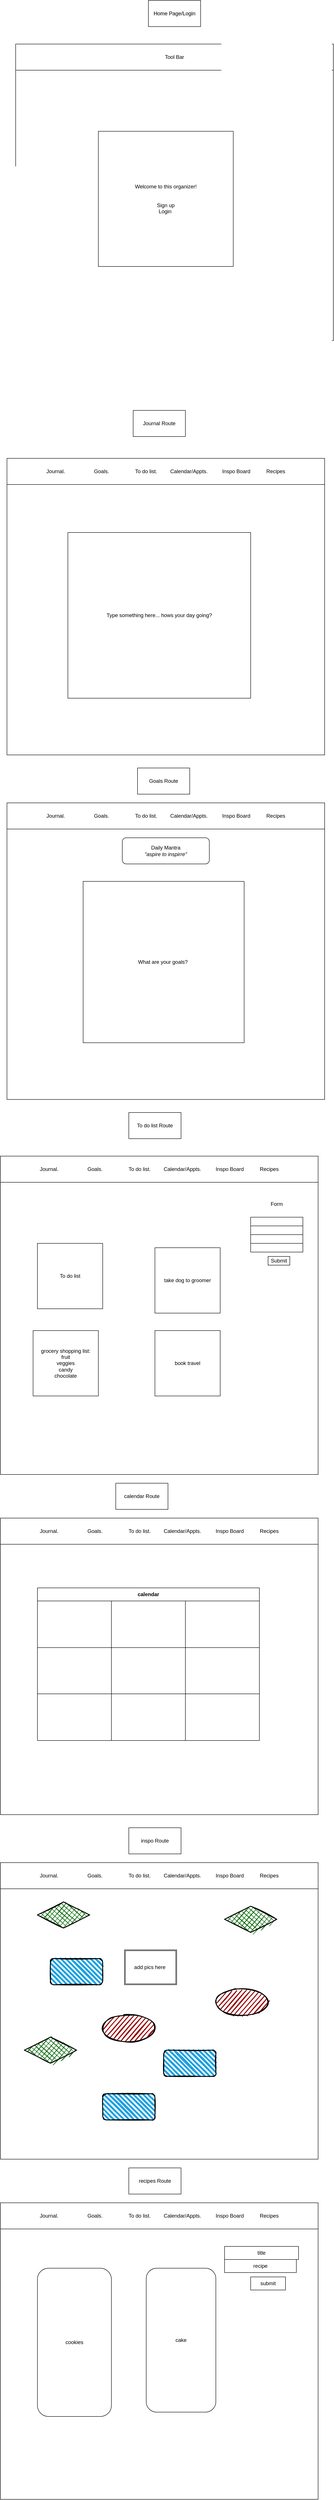 <mxfile version="14.2.6" type="github">
  <diagram id="9wYUw6wdjyKfq6m8-zAz" name="Page-1">
    <mxGraphModel dx="906" dy="591" grid="1" gridSize="10" guides="1" tooltips="1" connect="1" arrows="1" fold="1" page="1" pageScale="1" pageWidth="850" pageHeight="1100" math="0" shadow="0">
      <root>
        <mxCell id="0" />
        <mxCell id="1" parent="0" />
        <mxCell id="l7GfbTm6gPjSTvWGOvBp-3" value="" style="rounded=0;whiteSpace=wrap;html=1;" vertex="1" parent="1">
          <mxGeometry x="80" y="120" width="730" height="680" as="geometry" />
        </mxCell>
        <mxCell id="l7GfbTm6gPjSTvWGOvBp-5" value="Tool Bar" style="rounded=0;whiteSpace=wrap;html=1;" vertex="1" parent="1">
          <mxGeometry x="80" y="120" width="730" height="60" as="geometry" />
        </mxCell>
        <mxCell id="l7GfbTm6gPjSTvWGOvBp-6" value="Welcome to this organizer!&lt;br&gt;&lt;br&gt;&lt;br&gt;Sign up&lt;br&gt;Login&amp;nbsp;" style="whiteSpace=wrap;html=1;aspect=fixed;" vertex="1" parent="1">
          <mxGeometry x="270" y="320" width="310" height="310" as="geometry" />
        </mxCell>
        <mxCell id="l7GfbTm6gPjSTvWGOvBp-7" value="" style="rounded=0;whiteSpace=wrap;html=1;" vertex="1" parent="1">
          <mxGeometry x="60" y="1070" width="730" height="680" as="geometry" />
        </mxCell>
        <mxCell id="l7GfbTm6gPjSTvWGOvBp-8" value="Journal.&amp;nbsp; &amp;nbsp; &amp;nbsp; &amp;nbsp; &amp;nbsp; &amp;nbsp; &amp;nbsp; &amp;nbsp; &amp;nbsp; &amp;nbsp; Goals.&amp;nbsp; &amp;nbsp; &amp;nbsp; &amp;nbsp; &amp;nbsp; &amp;nbsp; &amp;nbsp; &amp;nbsp; &amp;nbsp; To do list.&amp;nbsp; &amp;nbsp; &amp;nbsp; &amp;nbsp; &amp;nbsp;Calendar/Appts.&amp;nbsp; &amp;nbsp; &amp;nbsp; &amp;nbsp; &amp;nbsp; Inspo Board&amp;nbsp; &amp;nbsp; &amp;nbsp; &amp;nbsp; &amp;nbsp; &amp;nbsp;Recipes" style="rounded=0;whiteSpace=wrap;html=1;" vertex="1" parent="1">
          <mxGeometry x="60" y="1070" width="730" height="60" as="geometry" />
        </mxCell>
        <mxCell id="l7GfbTm6gPjSTvWGOvBp-9" value="Type something here... hows your day going?" style="rounded=0;whiteSpace=wrap;html=1;" vertex="1" parent="1">
          <mxGeometry x="200" y="1240" width="420" height="380" as="geometry" />
        </mxCell>
        <mxCell id="l7GfbTm6gPjSTvWGOvBp-10" value="Journal Route" style="whiteSpace=wrap;html=1;" vertex="1" parent="1">
          <mxGeometry x="350" y="960" width="120" height="60" as="geometry" />
        </mxCell>
        <mxCell id="l7GfbTm6gPjSTvWGOvBp-12" value="" style="rounded=0;whiteSpace=wrap;html=1;" vertex="1" parent="1">
          <mxGeometry x="60" y="1860" width="730" height="680" as="geometry" />
        </mxCell>
        <mxCell id="l7GfbTm6gPjSTvWGOvBp-14" value="Journal.&amp;nbsp; &amp;nbsp; &amp;nbsp; &amp;nbsp; &amp;nbsp; &amp;nbsp; &amp;nbsp; &amp;nbsp; &amp;nbsp; &amp;nbsp; Goals.&amp;nbsp; &amp;nbsp; &amp;nbsp; &amp;nbsp; &amp;nbsp; &amp;nbsp; &amp;nbsp; &amp;nbsp; &amp;nbsp; To do list.&amp;nbsp; &amp;nbsp; &amp;nbsp; &amp;nbsp; &amp;nbsp;Calendar/Appts.&amp;nbsp; &amp;nbsp; &amp;nbsp; &amp;nbsp; &amp;nbsp; Inspo Board&amp;nbsp; &amp;nbsp; &amp;nbsp; &amp;nbsp; &amp;nbsp; &amp;nbsp;Recipes" style="rounded=0;whiteSpace=wrap;html=1;" vertex="1" parent="1">
          <mxGeometry x="60" y="1860" width="730" height="60" as="geometry" />
        </mxCell>
        <mxCell id="l7GfbTm6gPjSTvWGOvBp-15" value="Goals Route" style="whiteSpace=wrap;html=1;" vertex="1" parent="1">
          <mxGeometry x="360" y="1780" width="120" height="60" as="geometry" />
        </mxCell>
        <mxCell id="l7GfbTm6gPjSTvWGOvBp-16" value="What are your goals?&amp;nbsp;" style="whiteSpace=wrap;html=1;aspect=fixed;" vertex="1" parent="1">
          <mxGeometry x="235" y="2040" width="370" height="370" as="geometry" />
        </mxCell>
        <mxCell id="l7GfbTm6gPjSTvWGOvBp-17" value="Daily Mantra&lt;br&gt;&lt;i&gt;&quot;aspire to inspirre&quot;&lt;/i&gt;" style="rounded=1;whiteSpace=wrap;html=1;" vertex="1" parent="1">
          <mxGeometry x="325" y="1940" width="200" height="60" as="geometry" />
        </mxCell>
        <mxCell id="l7GfbTm6gPjSTvWGOvBp-18" value="" style="rounded=0;whiteSpace=wrap;html=1;" vertex="1" parent="1">
          <mxGeometry x="45" y="2720" width="730" height="680" as="geometry" />
        </mxCell>
        <mxCell id="l7GfbTm6gPjSTvWGOvBp-20" value="Journal.&amp;nbsp; &amp;nbsp; &amp;nbsp; &amp;nbsp; &amp;nbsp; &amp;nbsp; &amp;nbsp; &amp;nbsp; &amp;nbsp; &amp;nbsp; Goals.&amp;nbsp; &amp;nbsp; &amp;nbsp; &amp;nbsp; &amp;nbsp; &amp;nbsp; &amp;nbsp; &amp;nbsp; &amp;nbsp; To do list.&amp;nbsp; &amp;nbsp; &amp;nbsp; &amp;nbsp; &amp;nbsp;Calendar/Appts.&amp;nbsp; &amp;nbsp; &amp;nbsp; &amp;nbsp; &amp;nbsp; Inspo Board&amp;nbsp; &amp;nbsp; &amp;nbsp; &amp;nbsp; &amp;nbsp; &amp;nbsp;Recipes" style="rounded=0;whiteSpace=wrap;html=1;" vertex="1" parent="1">
          <mxGeometry x="45" y="2670" width="730" height="60" as="geometry" />
        </mxCell>
        <mxCell id="l7GfbTm6gPjSTvWGOvBp-21" value="" style="rounded=0;whiteSpace=wrap;html=1;" vertex="1" parent="1">
          <mxGeometry x="620" y="2810" width="120" height="20" as="geometry" />
        </mxCell>
        <mxCell id="l7GfbTm6gPjSTvWGOvBp-22" value="" style="rounded=0;whiteSpace=wrap;html=1;" vertex="1" parent="1">
          <mxGeometry x="620" y="2830" width="120" height="20" as="geometry" />
        </mxCell>
        <mxCell id="l7GfbTm6gPjSTvWGOvBp-23" value="" style="rounded=0;whiteSpace=wrap;html=1;" vertex="1" parent="1">
          <mxGeometry x="620" y="2850" width="120" height="20" as="geometry" />
        </mxCell>
        <mxCell id="l7GfbTm6gPjSTvWGOvBp-24" value="" style="rounded=0;whiteSpace=wrap;html=1;" vertex="1" parent="1">
          <mxGeometry x="620" y="2870" width="120" height="20" as="geometry" />
        </mxCell>
        <mxCell id="l7GfbTm6gPjSTvWGOvBp-25" value="Submit" style="rounded=0;whiteSpace=wrap;html=1;" vertex="1" parent="1">
          <mxGeometry x="660" y="2900" width="50" height="20" as="geometry" />
        </mxCell>
        <mxCell id="l7GfbTm6gPjSTvWGOvBp-26" value="Form" style="text;html=1;strokeColor=none;fillColor=none;align=center;verticalAlign=middle;whiteSpace=wrap;rounded=0;" vertex="1" parent="1">
          <mxGeometry x="660" y="2770" width="40" height="20" as="geometry" />
        </mxCell>
        <mxCell id="l7GfbTm6gPjSTvWGOvBp-29" value="" style="whiteSpace=wrap;html=1;aspect=fixed;" vertex="1" parent="1">
          <mxGeometry x="130" y="2870" width="150" height="150" as="geometry" />
        </mxCell>
        <mxCell id="l7GfbTm6gPjSTvWGOvBp-30" value="To do list" style="whiteSpace=wrap;html=1;aspect=fixed;" vertex="1" parent="1">
          <mxGeometry x="130" y="2870" width="150" height="150" as="geometry" />
        </mxCell>
        <mxCell id="l7GfbTm6gPjSTvWGOvBp-31" value="book travel" style="whiteSpace=wrap;html=1;aspect=fixed;" vertex="1" parent="1">
          <mxGeometry x="400" y="3070" width="150" height="150" as="geometry" />
        </mxCell>
        <mxCell id="l7GfbTm6gPjSTvWGOvBp-32" value="grocery shopping list:&lt;br&gt;fruit&lt;br&gt;veggies&lt;br&gt;candy&lt;br&gt;chocolate" style="whiteSpace=wrap;html=1;aspect=fixed;" vertex="1" parent="1">
          <mxGeometry x="120" y="3070" width="150" height="150" as="geometry" />
        </mxCell>
        <mxCell id="l7GfbTm6gPjSTvWGOvBp-33" value="take dog to groomer" style="whiteSpace=wrap;html=1;aspect=fixed;" vertex="1" parent="1">
          <mxGeometry x="400" y="2880" width="150" height="150" as="geometry" />
        </mxCell>
        <mxCell id="l7GfbTm6gPjSTvWGOvBp-34" value="To do list Route" style="whiteSpace=wrap;html=1;" vertex="1" parent="1">
          <mxGeometry x="340" y="2570" width="120" height="60" as="geometry" />
        </mxCell>
        <mxCell id="l7GfbTm6gPjSTvWGOvBp-35" value="&lt;meta charset=&quot;utf-8&quot;&gt;&lt;span style=&quot;color: rgb(0, 0, 0); font-family: helvetica; font-size: 12px; font-style: normal; font-weight: 400; letter-spacing: normal; text-align: center; text-indent: 0px; text-transform: none; word-spacing: 0px; background-color: rgb(248, 249, 250); display: inline; float: none;&quot;&gt;Home Page/Login&lt;/span&gt;" style="rounded=0;whiteSpace=wrap;html=1;" vertex="1" parent="1">
          <mxGeometry x="385" y="20" width="120" height="60" as="geometry" />
        </mxCell>
        <mxCell id="l7GfbTm6gPjSTvWGOvBp-36" value="" style="rounded=0;whiteSpace=wrap;html=1;" vertex="1" parent="1">
          <mxGeometry x="45" y="3500" width="730" height="680" as="geometry" />
        </mxCell>
        <mxCell id="l7GfbTm6gPjSTvWGOvBp-37" value="Journal.&amp;nbsp; &amp;nbsp; &amp;nbsp; &amp;nbsp; &amp;nbsp; &amp;nbsp; &amp;nbsp; &amp;nbsp; &amp;nbsp; &amp;nbsp; Goals.&amp;nbsp; &amp;nbsp; &amp;nbsp; &amp;nbsp; &amp;nbsp; &amp;nbsp; &amp;nbsp; &amp;nbsp; &amp;nbsp; To do list.&amp;nbsp; &amp;nbsp; &amp;nbsp; &amp;nbsp; &amp;nbsp;Calendar/Appts.&amp;nbsp; &amp;nbsp; &amp;nbsp; &amp;nbsp; &amp;nbsp; Inspo Board&amp;nbsp; &amp;nbsp; &amp;nbsp; &amp;nbsp; &amp;nbsp; &amp;nbsp;Recipes" style="rounded=0;whiteSpace=wrap;html=1;" vertex="1" parent="1">
          <mxGeometry x="45" y="3500" width="730" height="60" as="geometry" />
        </mxCell>
        <mxCell id="l7GfbTm6gPjSTvWGOvBp-38" value="calendar Route" style="whiteSpace=wrap;html=1;" vertex="1" parent="1">
          <mxGeometry x="310" y="3420" width="120" height="60" as="geometry" />
        </mxCell>
        <mxCell id="l7GfbTm6gPjSTvWGOvBp-39" value="calendar" style="shape=table;html=1;whiteSpace=wrap;startSize=30;container=1;collapsible=0;childLayout=tableLayout;fontStyle=1;align=center;" vertex="1" parent="1">
          <mxGeometry x="130" y="3660" width="510" height="350" as="geometry" />
        </mxCell>
        <mxCell id="l7GfbTm6gPjSTvWGOvBp-40" value="" style="shape=partialRectangle;html=1;whiteSpace=wrap;collapsible=0;dropTarget=0;pointerEvents=0;fillColor=none;top=0;left=0;bottom=0;right=0;points=[[0,0.5],[1,0.5]];portConstraint=eastwest;" vertex="1" parent="l7GfbTm6gPjSTvWGOvBp-39">
          <mxGeometry y="30" width="510" height="107" as="geometry" />
        </mxCell>
        <mxCell id="l7GfbTm6gPjSTvWGOvBp-41" value="" style="shape=partialRectangle;html=1;whiteSpace=wrap;connectable=0;fillColor=none;top=0;left=0;bottom=0;right=0;overflow=hidden;" vertex="1" parent="l7GfbTm6gPjSTvWGOvBp-40">
          <mxGeometry width="170" height="107" as="geometry" />
        </mxCell>
        <mxCell id="l7GfbTm6gPjSTvWGOvBp-42" value="" style="shape=partialRectangle;html=1;whiteSpace=wrap;connectable=0;fillColor=none;top=0;left=0;bottom=0;right=0;overflow=hidden;" vertex="1" parent="l7GfbTm6gPjSTvWGOvBp-40">
          <mxGeometry x="170" width="170" height="107" as="geometry" />
        </mxCell>
        <mxCell id="l7GfbTm6gPjSTvWGOvBp-43" value="" style="shape=partialRectangle;html=1;whiteSpace=wrap;connectable=0;fillColor=none;top=0;left=0;bottom=0;right=0;overflow=hidden;" vertex="1" parent="l7GfbTm6gPjSTvWGOvBp-40">
          <mxGeometry x="340" width="170" height="107" as="geometry" />
        </mxCell>
        <mxCell id="l7GfbTm6gPjSTvWGOvBp-44" value="" style="shape=partialRectangle;html=1;whiteSpace=wrap;collapsible=0;dropTarget=0;pointerEvents=0;fillColor=none;top=0;left=0;bottom=0;right=0;points=[[0,0.5],[1,0.5]];portConstraint=eastwest;" vertex="1" parent="l7GfbTm6gPjSTvWGOvBp-39">
          <mxGeometry y="137" width="510" height="106" as="geometry" />
        </mxCell>
        <mxCell id="l7GfbTm6gPjSTvWGOvBp-45" value="" style="shape=partialRectangle;html=1;whiteSpace=wrap;connectable=0;fillColor=none;top=0;left=0;bottom=0;right=0;overflow=hidden;" vertex="1" parent="l7GfbTm6gPjSTvWGOvBp-44">
          <mxGeometry width="170" height="106" as="geometry" />
        </mxCell>
        <mxCell id="l7GfbTm6gPjSTvWGOvBp-46" value="" style="shape=partialRectangle;html=1;whiteSpace=wrap;connectable=0;fillColor=none;top=0;left=0;bottom=0;right=0;overflow=hidden;" vertex="1" parent="l7GfbTm6gPjSTvWGOvBp-44">
          <mxGeometry x="170" width="170" height="106" as="geometry" />
        </mxCell>
        <mxCell id="l7GfbTm6gPjSTvWGOvBp-47" value="" style="shape=partialRectangle;html=1;whiteSpace=wrap;connectable=0;fillColor=none;top=0;left=0;bottom=0;right=0;overflow=hidden;" vertex="1" parent="l7GfbTm6gPjSTvWGOvBp-44">
          <mxGeometry x="340" width="170" height="106" as="geometry" />
        </mxCell>
        <mxCell id="l7GfbTm6gPjSTvWGOvBp-48" value="" style="shape=partialRectangle;html=1;whiteSpace=wrap;collapsible=0;dropTarget=0;pointerEvents=0;fillColor=none;top=0;left=0;bottom=0;right=0;points=[[0,0.5],[1,0.5]];portConstraint=eastwest;" vertex="1" parent="l7GfbTm6gPjSTvWGOvBp-39">
          <mxGeometry y="243" width="510" height="107" as="geometry" />
        </mxCell>
        <mxCell id="l7GfbTm6gPjSTvWGOvBp-49" value="" style="shape=partialRectangle;html=1;whiteSpace=wrap;connectable=0;fillColor=none;top=0;left=0;bottom=0;right=0;overflow=hidden;" vertex="1" parent="l7GfbTm6gPjSTvWGOvBp-48">
          <mxGeometry width="170" height="107" as="geometry" />
        </mxCell>
        <mxCell id="l7GfbTm6gPjSTvWGOvBp-50" value="" style="shape=partialRectangle;html=1;whiteSpace=wrap;connectable=0;fillColor=none;top=0;left=0;bottom=0;right=0;overflow=hidden;" vertex="1" parent="l7GfbTm6gPjSTvWGOvBp-48">
          <mxGeometry x="170" width="170" height="107" as="geometry" />
        </mxCell>
        <mxCell id="l7GfbTm6gPjSTvWGOvBp-51" value="" style="shape=partialRectangle;html=1;whiteSpace=wrap;connectable=0;fillColor=none;top=0;left=0;bottom=0;right=0;overflow=hidden;" vertex="1" parent="l7GfbTm6gPjSTvWGOvBp-48">
          <mxGeometry x="340" width="170" height="107" as="geometry" />
        </mxCell>
        <mxCell id="l7GfbTm6gPjSTvWGOvBp-52" value="" style="rounded=0;whiteSpace=wrap;html=1;" vertex="1" parent="1">
          <mxGeometry x="45" y="4290" width="730" height="680" as="geometry" />
        </mxCell>
        <mxCell id="l7GfbTm6gPjSTvWGOvBp-53" value="inspo Route" style="whiteSpace=wrap;html=1;" vertex="1" parent="1">
          <mxGeometry x="340" y="4210" width="120" height="60" as="geometry" />
        </mxCell>
        <mxCell id="l7GfbTm6gPjSTvWGOvBp-54" value="Journal.&amp;nbsp; &amp;nbsp; &amp;nbsp; &amp;nbsp; &amp;nbsp; &amp;nbsp; &amp;nbsp; &amp;nbsp; &amp;nbsp; &amp;nbsp; Goals.&amp;nbsp; &amp;nbsp; &amp;nbsp; &amp;nbsp; &amp;nbsp; &amp;nbsp; &amp;nbsp; &amp;nbsp; &amp;nbsp; To do list.&amp;nbsp; &amp;nbsp; &amp;nbsp; &amp;nbsp; &amp;nbsp;Calendar/Appts.&amp;nbsp; &amp;nbsp; &amp;nbsp; &amp;nbsp; &amp;nbsp; Inspo Board&amp;nbsp; &amp;nbsp; &amp;nbsp; &amp;nbsp; &amp;nbsp; &amp;nbsp;Recipes" style="rounded=0;whiteSpace=wrap;html=1;" vertex="1" parent="1">
          <mxGeometry x="45" y="4290" width="730" height="60" as="geometry" />
        </mxCell>
        <mxCell id="l7GfbTm6gPjSTvWGOvBp-55" value="add pics here&amp;nbsp;" style="shape=ext;double=1;rounded=0;whiteSpace=wrap;html=1;" vertex="1" parent="1">
          <mxGeometry x="330" y="4490" width="120" height="80" as="geometry" />
        </mxCell>
        <mxCell id="l7GfbTm6gPjSTvWGOvBp-56" value="" style="rounded=1;whiteSpace=wrap;html=1;strokeWidth=2;fillWeight=4;hachureGap=8;hachureAngle=45;fillColor=#1ba1e2;sketch=1;" vertex="1" parent="1">
          <mxGeometry x="420" y="4720" width="120" height="60" as="geometry" />
        </mxCell>
        <mxCell id="l7GfbTm6gPjSTvWGOvBp-57" value="" style="ellipse;whiteSpace=wrap;html=1;strokeWidth=2;fillWeight=2;hachureGap=8;fillColor=#990000;fillStyle=dots;sketch=1;" vertex="1" parent="1">
          <mxGeometry x="540" y="4580" width="120" height="60" as="geometry" />
        </mxCell>
        <mxCell id="l7GfbTm6gPjSTvWGOvBp-58" value="" style="rhombus;whiteSpace=wrap;html=1;strokeWidth=2;fillWeight=-1;hachureGap=8;fillStyle=cross-hatch;fillColor=#006600;sketch=1;" vertex="1" parent="1">
          <mxGeometry x="100" y="4690" width="120" height="60" as="geometry" />
        </mxCell>
        <mxCell id="l7GfbTm6gPjSTvWGOvBp-59" value="" style="rounded=1;whiteSpace=wrap;html=1;strokeWidth=2;fillWeight=4;hachureGap=8;hachureAngle=45;fillColor=#1ba1e2;sketch=1;" vertex="1" parent="1">
          <mxGeometry x="280" y="4820" width="120" height="60" as="geometry" />
        </mxCell>
        <mxCell id="l7GfbTm6gPjSTvWGOvBp-60" value="" style="rounded=1;whiteSpace=wrap;html=1;strokeWidth=2;fillWeight=4;hachureGap=8;hachureAngle=45;fillColor=#1ba1e2;sketch=1;" vertex="1" parent="1">
          <mxGeometry x="160" y="4510" width="120" height="60" as="geometry" />
        </mxCell>
        <mxCell id="l7GfbTm6gPjSTvWGOvBp-61" value="" style="ellipse;whiteSpace=wrap;html=1;strokeWidth=2;fillWeight=2;hachureGap=8;fillColor=#990000;fillStyle=dots;sketch=1;" vertex="1" parent="1">
          <mxGeometry x="280" y="4640" width="120" height="60" as="geometry" />
        </mxCell>
        <mxCell id="l7GfbTm6gPjSTvWGOvBp-62" value="" style="rhombus;whiteSpace=wrap;html=1;strokeWidth=2;fillWeight=-1;hachureGap=8;fillStyle=cross-hatch;fillColor=#006600;sketch=1;" vertex="1" parent="1">
          <mxGeometry x="130" y="4380" width="120" height="60" as="geometry" />
        </mxCell>
        <mxCell id="l7GfbTm6gPjSTvWGOvBp-63" value="" style="rhombus;whiteSpace=wrap;html=1;strokeWidth=2;fillWeight=-1;hachureGap=8;fillStyle=cross-hatch;fillColor=#006600;sketch=1;" vertex="1" parent="1">
          <mxGeometry x="560" y="4390" width="120" height="60" as="geometry" />
        </mxCell>
        <mxCell id="l7GfbTm6gPjSTvWGOvBp-64" value="" style="rounded=0;whiteSpace=wrap;html=1;" vertex="1" parent="1">
          <mxGeometry x="45" y="5070" width="730" height="680" as="geometry" />
        </mxCell>
        <mxCell id="l7GfbTm6gPjSTvWGOvBp-65" value="recipes Route" style="whiteSpace=wrap;html=1;" vertex="1" parent="1">
          <mxGeometry x="340" y="4990" width="120" height="60" as="geometry" />
        </mxCell>
        <mxCell id="l7GfbTm6gPjSTvWGOvBp-66" value="Journal.&amp;nbsp; &amp;nbsp; &amp;nbsp; &amp;nbsp; &amp;nbsp; &amp;nbsp; &amp;nbsp; &amp;nbsp; &amp;nbsp; &amp;nbsp; Goals.&amp;nbsp; &amp;nbsp; &amp;nbsp; &amp;nbsp; &amp;nbsp; &amp;nbsp; &amp;nbsp; &amp;nbsp; &amp;nbsp; To do list.&amp;nbsp; &amp;nbsp; &amp;nbsp; &amp;nbsp; &amp;nbsp;Calendar/Appts.&amp;nbsp; &amp;nbsp; &amp;nbsp; &amp;nbsp; &amp;nbsp; Inspo Board&amp;nbsp; &amp;nbsp; &amp;nbsp; &amp;nbsp; &amp;nbsp; &amp;nbsp;Recipes" style="rounded=0;whiteSpace=wrap;html=1;" vertex="1" parent="1">
          <mxGeometry x="45" y="5070" width="730" height="60" as="geometry" />
        </mxCell>
        <mxCell id="l7GfbTm6gPjSTvWGOvBp-67" value="recipe" style="rounded=0;whiteSpace=wrap;html=1;" vertex="1" parent="1">
          <mxGeometry x="560" y="5200" width="165" height="30" as="geometry" />
        </mxCell>
        <mxCell id="l7GfbTm6gPjSTvWGOvBp-69" value="sub&lt;span style=&quot;color: rgba(0 , 0 , 0 , 0) ; font-family: monospace ; font-size: 0px&quot;&gt;%3CmxGraphModel%3E%3Croot%3E%3CmxCell%20id%3D%220%22%2F%3E%3CmxCell%20id%3D%221%22%20parent%3D%220%22%2F%3E%3CmxCell%20id%3D%222%22%20value%3D%22form%22%20style%3D%22rounded%3D0%3BwhiteSpace%3Dwrap%3Bhtml%3D1%3B%22%20vertex%3D%221%22%20parent%3D%221%22%3E%3CmxGeometry%20x%3D%22530%22%20y%3D%225200%22%20width%3D%22195%22%20height%3D%2280%22%20as%3D%22geometry%22%2F%3E%3C%2FmxCell%3E%3C%2Froot%3E%3C%2FmxGraphModel%3&lt;/span&gt;mit" style="rounded=0;whiteSpace=wrap;html=1;" vertex="1" parent="1">
          <mxGeometry x="620" y="5240" width="80" height="30" as="geometry" />
        </mxCell>
        <mxCell id="l7GfbTm6gPjSTvWGOvBp-70" value="title" style="rounded=0;whiteSpace=wrap;html=1;" vertex="1" parent="1">
          <mxGeometry x="560" y="5170" width="170" height="30" as="geometry" />
        </mxCell>
        <mxCell id="l7GfbTm6gPjSTvWGOvBp-73" value="cake" style="rounded=1;whiteSpace=wrap;html=1;" vertex="1" parent="1">
          <mxGeometry x="380" y="5220" width="160" height="330" as="geometry" />
        </mxCell>
        <mxCell id="l7GfbTm6gPjSTvWGOvBp-74" value="cookies" style="rounded=1;whiteSpace=wrap;html=1;" vertex="1" parent="1">
          <mxGeometry x="130" y="5220" width="170" height="340" as="geometry" />
        </mxCell>
      </root>
    </mxGraphModel>
  </diagram>
</mxfile>
